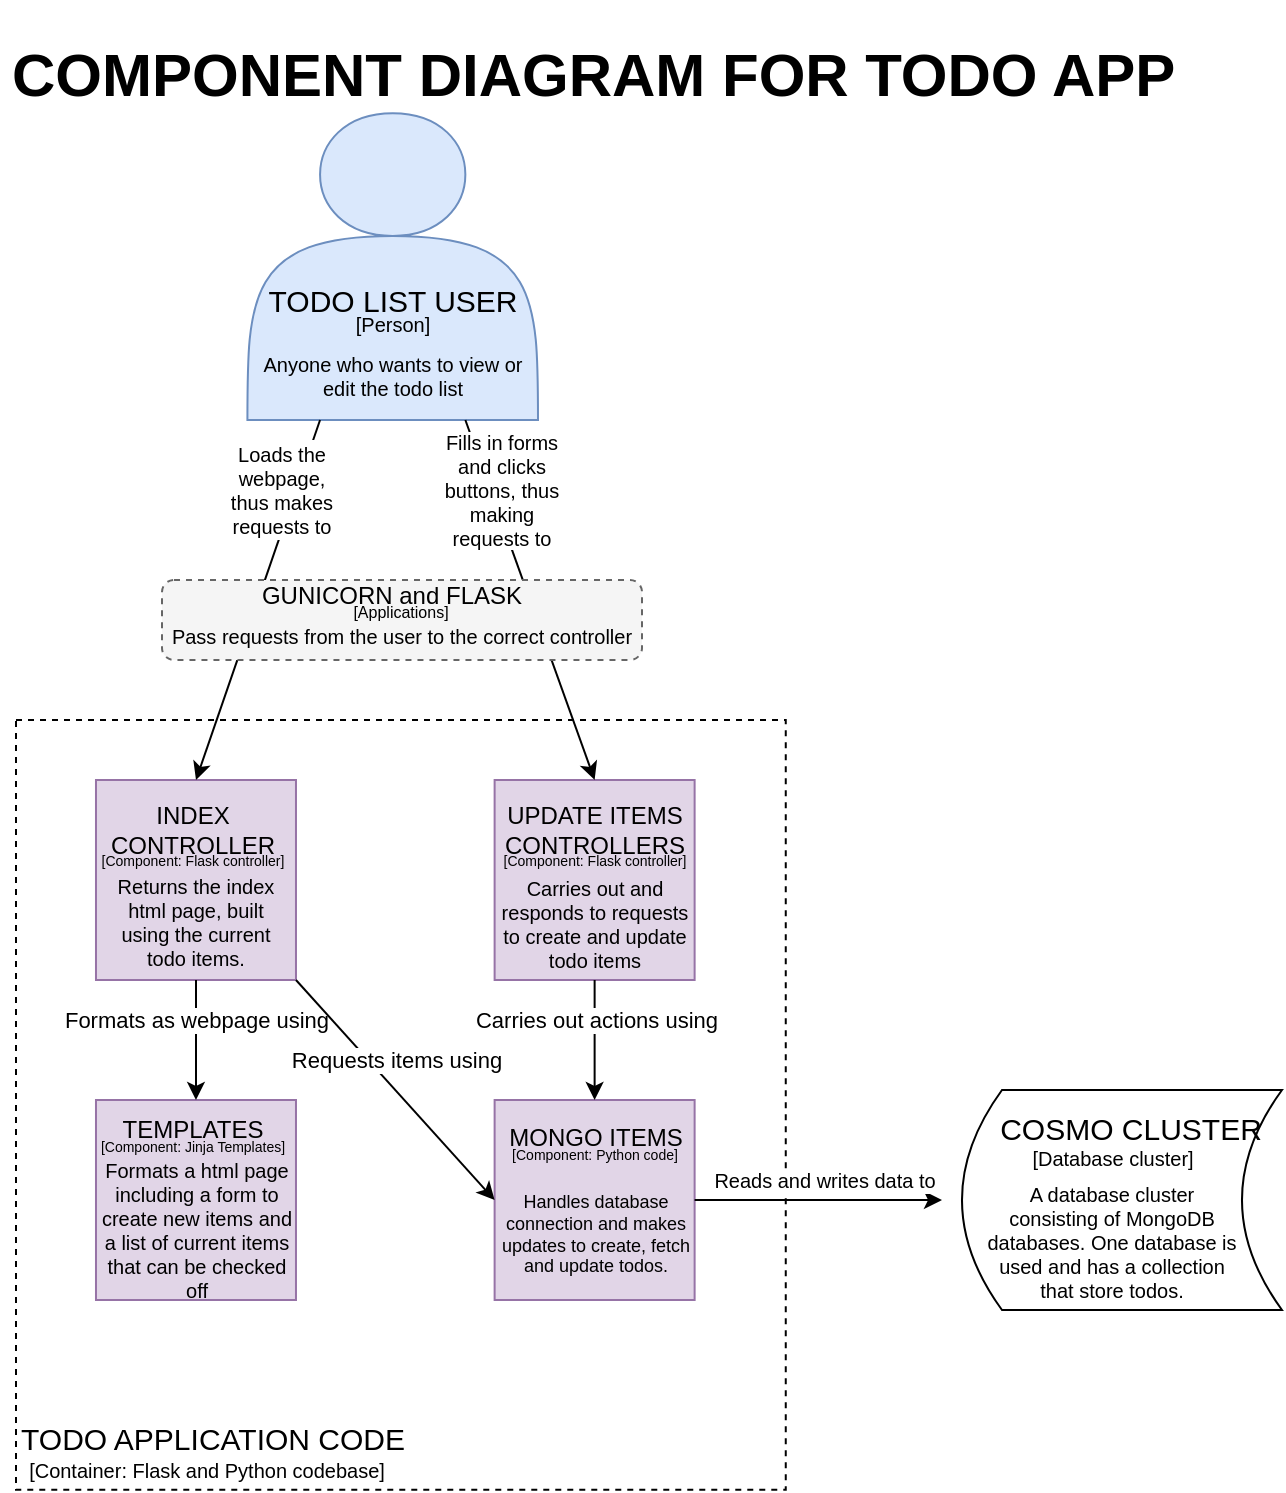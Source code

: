<mxfile version="17.5.1" type="device"><diagram id="-aGGuwPRnBQ7sbJCZLGH" name="Page-1"><mxGraphModel dx="2211" dy="823" grid="1" gridSize="10" guides="1" tooltips="1" connect="1" arrows="1" fold="1" page="1" pageScale="1" pageWidth="827" pageHeight="1169" math="0" shadow="0"><root><mxCell id="0"/><mxCell id="1" parent="0"/><mxCell id="_NwvKuyy20MNWxqWzenU-1" value="&lt;h1&gt;COMPONENT DIAGRAM FOR TODO APP&lt;/h1&gt;" style="text;html=1;strokeColor=none;fillColor=none;spacing=5;spacingTop=-20;whiteSpace=wrap;overflow=hidden;rounded=0;fontSize=15;" parent="1" vertex="1"><mxGeometry x="-760.01" y="10" width="600" height="46.59" as="geometry"/></mxCell><mxCell id="_NwvKuyy20MNWxqWzenU-2" value="" style="whiteSpace=wrap;html=1;aspect=fixed;fontSize=10;dashed=1;fillColor=default;" parent="1" vertex="1"><mxGeometry x="-753" y="360" width="384.88" height="384.88" as="geometry"/></mxCell><mxCell id="_NwvKuyy20MNWxqWzenU-45" value="" style="shape=actor;whiteSpace=wrap;html=1;fillColor=#dae8fc;strokeColor=#6c8ebf;" parent="1" vertex="1"><mxGeometry x="-637.29" y="56.59" width="145.29" height="153.41" as="geometry"/></mxCell><mxCell id="_NwvKuyy20MNWxqWzenU-46" value="&lt;font style=&quot;font-size: 15px;&quot;&gt;TODO LIST USER&lt;/font&gt;" style="text;html=1;align=center;verticalAlign=middle;resizable=0;points=[];autosize=1;strokeColor=none;fillColor=none;fontSize=15;" parent="1" vertex="1"><mxGeometry x="-634.642" y="139.997" width="140" height="20" as="geometry"/></mxCell><mxCell id="_NwvKuyy20MNWxqWzenU-47" value="&lt;font style=&quot;font-size: 10px;&quot;&gt;Anyone who wants to view or edit the todo list&lt;/font&gt;" style="text;html=1;strokeColor=none;fillColor=none;align=center;verticalAlign=middle;whiteSpace=wrap;rounded=0;fontSize=10;" parent="1" vertex="1"><mxGeometry x="-639.369" y="171.852" width="149.447" height="32.418" as="geometry"/></mxCell><mxCell id="_NwvKuyy20MNWxqWzenU-48" value="[Person]" style="text;html=1;align=center;verticalAlign=middle;resizable=0;points=[];autosize=1;strokeColor=none;fillColor=none;fontSize=10;" parent="1" vertex="1"><mxGeometry x="-589.65" y="151.851" width="50" height="20" as="geometry"/></mxCell><mxCell id="_NwvKuyy20MNWxqWzenU-49" value="&lt;font style=&quot;font-size: 15px&quot;&gt;TODO APPLICATION CODE&lt;/font&gt;" style="text;html=1;align=center;verticalAlign=middle;resizable=0;points=[];autosize=1;strokeColor=none;fillColor=none;fontSize=10;" parent="1" vertex="1"><mxGeometry x="-760.01" y="708.997" width="210" height="20" as="geometry"/></mxCell><mxCell id="_NwvKuyy20MNWxqWzenU-50" value="&lt;font style=&quot;font-size: 10px&quot;&gt;[Container: Flask and Python codebase]&lt;/font&gt;" style="text;html=1;align=center;verticalAlign=middle;resizable=0;points=[];autosize=1;strokeColor=none;fillColor=none;fontSize=5;" parent="1" vertex="1"><mxGeometry x="-753.007" y="729.872" width="190" height="10" as="geometry"/></mxCell><mxCell id="_NwvKuyy20MNWxqWzenU-55" value="" style="whiteSpace=wrap;html=1;aspect=fixed;fillColor=#e1d5e7;strokeColor=#9673a6;" parent="1" vertex="1"><mxGeometry x="-713.01" y="390" width="100" height="100" as="geometry"/></mxCell><mxCell id="_NwvKuyy20MNWxqWzenU-56" value="INDEX CONTROLLER" style="text;html=1;strokeColor=none;fillColor=none;align=center;verticalAlign=middle;whiteSpace=wrap;rounded=0;" parent="1" vertex="1"><mxGeometry x="-713.01" y="400" width="97.36" height="30" as="geometry"/></mxCell><mxCell id="_NwvKuyy20MNWxqWzenU-57" value="" style="whiteSpace=wrap;html=1;aspect=fixed;fillColor=#e1d5e7;strokeColor=#9673a6;" parent="1" vertex="1"><mxGeometry x="-513.69" y="550" width="100" height="100" as="geometry"/></mxCell><mxCell id="_NwvKuyy20MNWxqWzenU-58" value="MONGO ITEMS" style="text;html=1;strokeColor=none;fillColor=none;align=center;verticalAlign=middle;whiteSpace=wrap;rounded=0;" parent="1" vertex="1"><mxGeometry x="-510.36" y="553.62" width="93.67" height="30" as="geometry"/></mxCell><mxCell id="_NwvKuyy20MNWxqWzenU-59" value="" style="whiteSpace=wrap;html=1;aspect=fixed;fillColor=#e1d5e7;strokeColor=#9673a6;" parent="1" vertex="1"><mxGeometry x="-513.69" y="390" width="100" height="100" as="geometry"/></mxCell><mxCell id="_NwvKuyy20MNWxqWzenU-60" value="UPDATE ITEMS CONTROLLERS" style="text;html=1;strokeColor=none;fillColor=none;align=center;verticalAlign=middle;whiteSpace=wrap;rounded=0;" parent="1" vertex="1"><mxGeometry x="-527.37" y="400" width="127.36" height="30" as="geometry"/></mxCell><mxCell id="_NwvKuyy20MNWxqWzenU-61" value="" style="whiteSpace=wrap;html=1;aspect=fixed;fillColor=#e1d5e7;strokeColor=#9673a6;" parent="1" vertex="1"><mxGeometry x="-713.01" y="550" width="100" height="100" as="geometry"/></mxCell><mxCell id="_NwvKuyy20MNWxqWzenU-62" value="TEMPLATES" style="text;html=1;strokeColor=none;fillColor=none;align=center;verticalAlign=middle;whiteSpace=wrap;rounded=0;" parent="1" vertex="1"><mxGeometry x="-728.01" y="550" width="127.36" height="30" as="geometry"/></mxCell><mxCell id="_NwvKuyy20MNWxqWzenU-69" value="" style="endArrow=classic;html=1;rounded=0;exitX=0.75;exitY=1;exitDx=0;exitDy=0;entryX=0.5;entryY=0;entryDx=0;entryDy=0;" parent="1" source="_NwvKuyy20MNWxqWzenU-45" target="_NwvKuyy20MNWxqWzenU-59" edge="1"><mxGeometry relative="1" as="geometry"><mxPoint x="-540" y="260" as="sourcePoint"/><mxPoint x="-480" y="480" as="targetPoint"/></mxGeometry></mxCell><mxCell id="_NwvKuyy20MNWxqWzenU-71" value="" style="endArrow=classic;html=1;rounded=0;exitX=0.25;exitY=1;exitDx=0;exitDy=0;entryX=0.5;entryY=0;entryDx=0;entryDy=0;" parent="1" source="_NwvKuyy20MNWxqWzenU-45" target="_NwvKuyy20MNWxqWzenU-55" edge="1"><mxGeometry relative="1" as="geometry"><mxPoint x="-580" y="360" as="sourcePoint"/><mxPoint x="-480" y="360" as="targetPoint"/></mxGeometry></mxCell><mxCell id="_NwvKuyy20MNWxqWzenU-73" value="" style="endArrow=classic;html=1;rounded=0;exitX=0.5;exitY=1;exitDx=0;exitDy=0;entryX=0.5;entryY=0;entryDx=0;entryDy=0;" parent="1" source="_NwvKuyy20MNWxqWzenU-55" target="_NwvKuyy20MNWxqWzenU-61" edge="1"><mxGeometry relative="1" as="geometry"><mxPoint x="-573" y="430" as="sourcePoint"/><mxPoint x="-473" y="430" as="targetPoint"/></mxGeometry></mxCell><mxCell id="_NwvKuyy20MNWxqWzenU-74" value="Formats as webpage using" style="edgeLabel;resizable=0;html=1;align=center;verticalAlign=middle;fillColor=none;" parent="_NwvKuyy20MNWxqWzenU-73" connectable="0" vertex="1"><mxGeometry relative="1" as="geometry"><mxPoint y="-10" as="offset"/></mxGeometry></mxCell><mxCell id="_NwvKuyy20MNWxqWzenU-75" value="" style="endArrow=classic;html=1;rounded=0;exitX=1;exitY=1;exitDx=0;exitDy=0;entryX=0;entryY=0.5;entryDx=0;entryDy=0;" parent="1" source="_NwvKuyy20MNWxqWzenU-55" target="_NwvKuyy20MNWxqWzenU-57" edge="1"><mxGeometry relative="1" as="geometry"><mxPoint x="-573" y="430" as="sourcePoint"/><mxPoint x="-473" y="430" as="targetPoint"/></mxGeometry></mxCell><mxCell id="_NwvKuyy20MNWxqWzenU-76" value="Requests items using" style="edgeLabel;resizable=0;html=1;align=center;verticalAlign=middle;fillColor=none;" parent="_NwvKuyy20MNWxqWzenU-75" connectable="0" vertex="1"><mxGeometry relative="1" as="geometry"><mxPoint y="-15" as="offset"/></mxGeometry></mxCell><mxCell id="_NwvKuyy20MNWxqWzenU-77" value="" style="endArrow=classic;html=1;rounded=0;exitX=0.5;exitY=1;exitDx=0;exitDy=0;" parent="1" source="_NwvKuyy20MNWxqWzenU-59" target="_NwvKuyy20MNWxqWzenU-57" edge="1"><mxGeometry relative="1" as="geometry"><mxPoint x="-573" y="430" as="sourcePoint"/><mxPoint x="-473" y="430" as="targetPoint"/></mxGeometry></mxCell><mxCell id="_NwvKuyy20MNWxqWzenU-78" value="Carries out actions using" style="edgeLabel;resizable=0;html=1;align=center;verticalAlign=middle;fillColor=none;" parent="_NwvKuyy20MNWxqWzenU-77" connectable="0" vertex="1"><mxGeometry relative="1" as="geometry"><mxPoint y="-10" as="offset"/></mxGeometry></mxCell><mxCell id="_NwvKuyy20MNWxqWzenU-79" value="" style="endArrow=classic;html=1;rounded=0;exitX=1;exitY=0.5;exitDx=0;exitDy=0;" parent="1" source="_NwvKuyy20MNWxqWzenU-57" edge="1"><mxGeometry relative="1" as="geometry"><mxPoint x="-573" y="490" as="sourcePoint"/><mxPoint x="-290" y="600" as="targetPoint"/></mxGeometry></mxCell><mxCell id="_NwvKuyy20MNWxqWzenU-80" value="Reads and writes data to" style="edgeLabel;resizable=0;html=1;align=center;verticalAlign=middle;fillColor=none;fontSize=10;" parent="_NwvKuyy20MNWxqWzenU-79" connectable="0" vertex="1"><mxGeometry relative="1" as="geometry"><mxPoint x="2" y="-10" as="offset"/></mxGeometry></mxCell><mxCell id="_NwvKuyy20MNWxqWzenU-81" value="&lt;span style=&quot;font-size: 10px ; background-color: rgb(255 , 255 , 255)&quot;&gt;Loads the webpage, thus&amp;nbsp;makes requests to&lt;/span&gt;" style="text;html=1;align=center;verticalAlign=middle;whiteSpace=wrap;rounded=0;fontSize=10;fillColor=default;" parent="1" vertex="1"><mxGeometry x="-649.65" y="220" width="60" height="50" as="geometry"/></mxCell><mxCell id="_NwvKuyy20MNWxqWzenU-85" value="&lt;span style=&quot;font-size: 10px ; background-color: rgb(255 , 255 , 255)&quot;&gt;Fills in forms and clicks buttons, thus making requests to&lt;/span&gt;" style="text;html=1;align=center;verticalAlign=middle;whiteSpace=wrap;rounded=0;fontSize=10;fillColor=default;" parent="1" vertex="1"><mxGeometry x="-539.65" y="220" width="60" height="50" as="geometry"/></mxCell><mxCell id="_NwvKuyy20MNWxqWzenU-89" value="" style="rounded=1;whiteSpace=wrap;html=1;dashed=1;fontSize=10;fillColor=#f5f5f5;fontColor=#333333;strokeColor=#666666;" parent="1" vertex="1"><mxGeometry x="-680" y="290" width="240" height="40" as="geometry"/></mxCell><mxCell id="_NwvKuyy20MNWxqWzenU-90" value="GUNICORN and FLASK" style="text;html=1;strokeColor=none;fillColor=none;align=center;verticalAlign=middle;whiteSpace=wrap;rounded=0;" parent="1" vertex="1"><mxGeometry x="-690" y="293" width="250" height="10" as="geometry"/></mxCell><mxCell id="_NwvKuyy20MNWxqWzenU-91" value="[Applications]" style="text;html=1;align=center;verticalAlign=middle;resizable=0;points=[];autosize=1;strokeColor=none;fillColor=none;fontSize=8;" parent="1" vertex="1"><mxGeometry x="-591.0" y="296.001" width="60" height="20" as="geometry"/></mxCell><mxCell id="_NwvKuyy20MNWxqWzenU-92" value="&lt;span style=&quot;font-size: 10px&quot;&gt;Pass requests from the user to the correct controller&lt;/span&gt;" style="text;html=1;align=center;verticalAlign=middle;whiteSpace=wrap;rounded=0;fontSize=10;fillColor=none;" parent="1" vertex="1"><mxGeometry x="-680.01" y="293" width="240.01" height="50" as="geometry"/></mxCell><mxCell id="_NwvKuyy20MNWxqWzenU-94" value="Returns the index html page, built using the current todo items." style="text;html=1;strokeColor=none;fillColor=none;align=center;verticalAlign=middle;whiteSpace=wrap;rounded=0;dashed=1;fontSize=10;" parent="1" vertex="1"><mxGeometry x="-708.01" y="436" width="90" height="50" as="geometry"/></mxCell><mxCell id="_NwvKuyy20MNWxqWzenU-95" value="Carries out and responds to requests to create and update todo items" style="text;html=1;strokeColor=none;fillColor=none;align=center;verticalAlign=middle;whiteSpace=wrap;rounded=0;dashed=1;fontSize=10;" parent="1" vertex="1"><mxGeometry x="-512.87" y="437" width="98.69" height="49" as="geometry"/></mxCell><mxCell id="_NwvKuyy20MNWxqWzenU-96" value="[Component: Flask controller]" style="text;html=1;strokeColor=none;fillColor=none;align=center;verticalAlign=middle;whiteSpace=wrap;rounded=0;dashed=1;fontSize=7;" parent="1" vertex="1"><mxGeometry x="-717.84" y="429" width="107.02" height="4" as="geometry"/></mxCell><mxCell id="_NwvKuyy20MNWxqWzenU-97" value="[Component: Flask controller]" style="text;html=1;strokeColor=none;fillColor=none;align=center;verticalAlign=middle;whiteSpace=wrap;rounded=0;dashed=1;fontSize=7;" parent="1" vertex="1"><mxGeometry x="-517.03" y="429" width="107.02" height="4" as="geometry"/></mxCell><mxCell id="_NwvKuyy20MNWxqWzenU-98" value="[Component: Jinja Templates]" style="text;html=1;strokeColor=none;fillColor=none;align=center;verticalAlign=middle;whiteSpace=wrap;rounded=0;dashed=1;fontSize=7;" parent="1" vertex="1"><mxGeometry x="-717.84" y="572" width="107.02" height="4" as="geometry"/></mxCell><mxCell id="_NwvKuyy20MNWxqWzenU-99" value="[Component: Python code]" style="text;html=1;strokeColor=none;fillColor=none;align=center;verticalAlign=middle;whiteSpace=wrap;rounded=0;dashed=1;fontSize=7;" parent="1" vertex="1"><mxGeometry x="-517.2" y="576" width="107.02" height="4" as="geometry"/></mxCell><mxCell id="_NwvKuyy20MNWxqWzenU-100" value="Handles database connection and makes updates to create, fetch and update todos." style="text;html=1;strokeColor=none;fillColor=none;align=center;verticalAlign=middle;whiteSpace=wrap;rounded=0;dashed=1;fontSize=9;" parent="1" vertex="1"><mxGeometry x="-513.69" y="592.51" width="102.38" height="49" as="geometry"/></mxCell><mxCell id="_NwvKuyy20MNWxqWzenU-101" value="Formats a html page including a form to create new items and a list of current items that can be checked off" style="text;html=1;strokeColor=none;fillColor=none;align=center;verticalAlign=middle;whiteSpace=wrap;rounded=0;dashed=1;fontSize=10;" parent="1" vertex="1"><mxGeometry x="-712.33" y="589.86" width="99.33" height="50" as="geometry"/></mxCell><mxCell id="ni9Oa1twMfJwd5YFS44d-1" value="" style="shape=dataStorage;whiteSpace=wrap;html=1;fixedSize=1;" vertex="1" parent="1"><mxGeometry x="-280.004" y="544.997" width="160" height="110" as="geometry"/></mxCell><mxCell id="ni9Oa1twMfJwd5YFS44d-2" value="" style="group;labelPosition=center;verticalLabelPosition=middle;align=center;verticalAlign=middle;horizontal=0;" vertex="1" connectable="0" parent="1"><mxGeometry x="-270.004" y="553.617" width="150" height="160.376" as="geometry"/></mxCell><mxCell id="ni9Oa1twMfJwd5YFS44d-3" value="&lt;font style=&quot;font-size: 10px&quot;&gt;[Database cluster]&lt;/font&gt;" style="text;html=1;align=center;verticalAlign=middle;resizable=0;points=[];autosize=1;strokeColor=none;fillColor=none;fontSize=5;" vertex="1" parent="ni9Oa1twMfJwd5YFS44d-2"><mxGeometry x="15.236" y="20.659" width="100" height="10" as="geometry"/></mxCell><mxCell id="ni9Oa1twMfJwd5YFS44d-4" value="&lt;span style=&quot;font-size: 15px&quot;&gt;COSMO CLUSTER&lt;/span&gt;" style="text;html=1;align=center;verticalAlign=middle;resizable=0;points=[];autosize=1;strokeColor=none;fillColor=none;fontSize=10;" vertex="1" parent="ni9Oa1twMfJwd5YFS44d-2"><mxGeometry x="-0.648" y="-0.005" width="150" height="20" as="geometry"/></mxCell><mxCell id="ni9Oa1twMfJwd5YFS44d-5" value="&lt;font style=&quot;font-size: 10px&quot;&gt;A database cluster consisting of MongoDB databases. One database is used and has a collection that store todos.&lt;/font&gt;" style="text;html=1;strokeColor=none;fillColor=none;align=center;verticalAlign=top;whiteSpace=wrap;rounded=0;fontSize=5;" vertex="1" parent="ni9Oa1twMfJwd5YFS44d-2"><mxGeometry x="0.234" y="31.386" width="130" height="70.37" as="geometry"/></mxCell></root></mxGraphModel></diagram></mxfile>